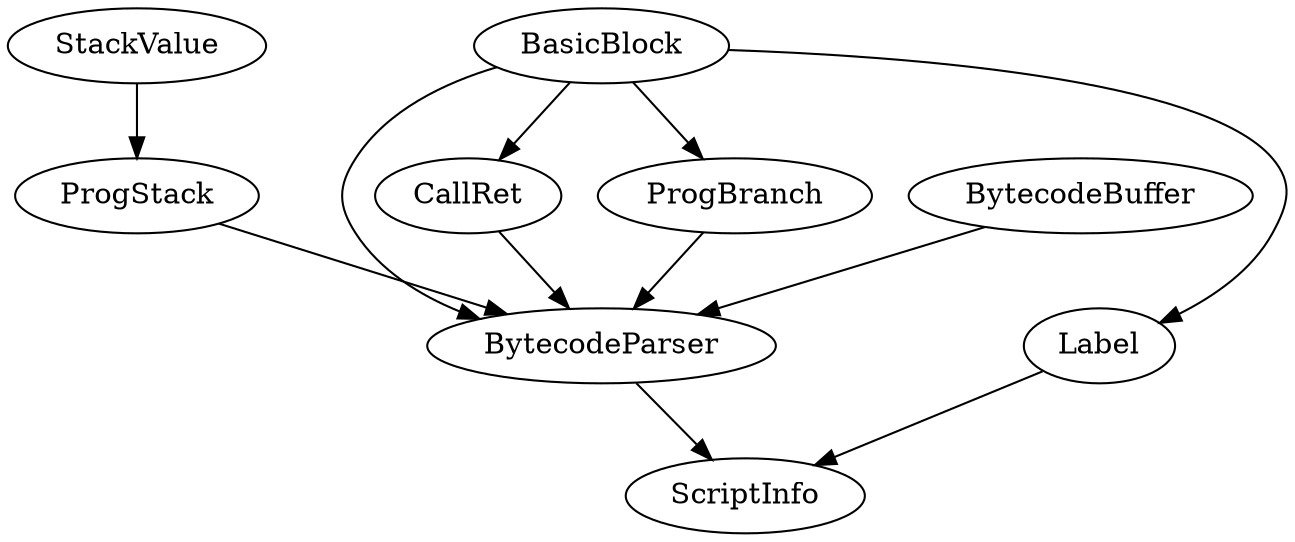 digraph {
	StackValue -> ProgStack -> BytecodeParser -> ScriptInfo
	BasicBlock -> {Label; CallRet; ProgBranch; BytecodeParser}
	Label -> ScriptInfo
	ProgBranch -> BytecodeParser
	CallRet -> BytecodeParser
	BytecodeBuffer -> BytecodeParser
}